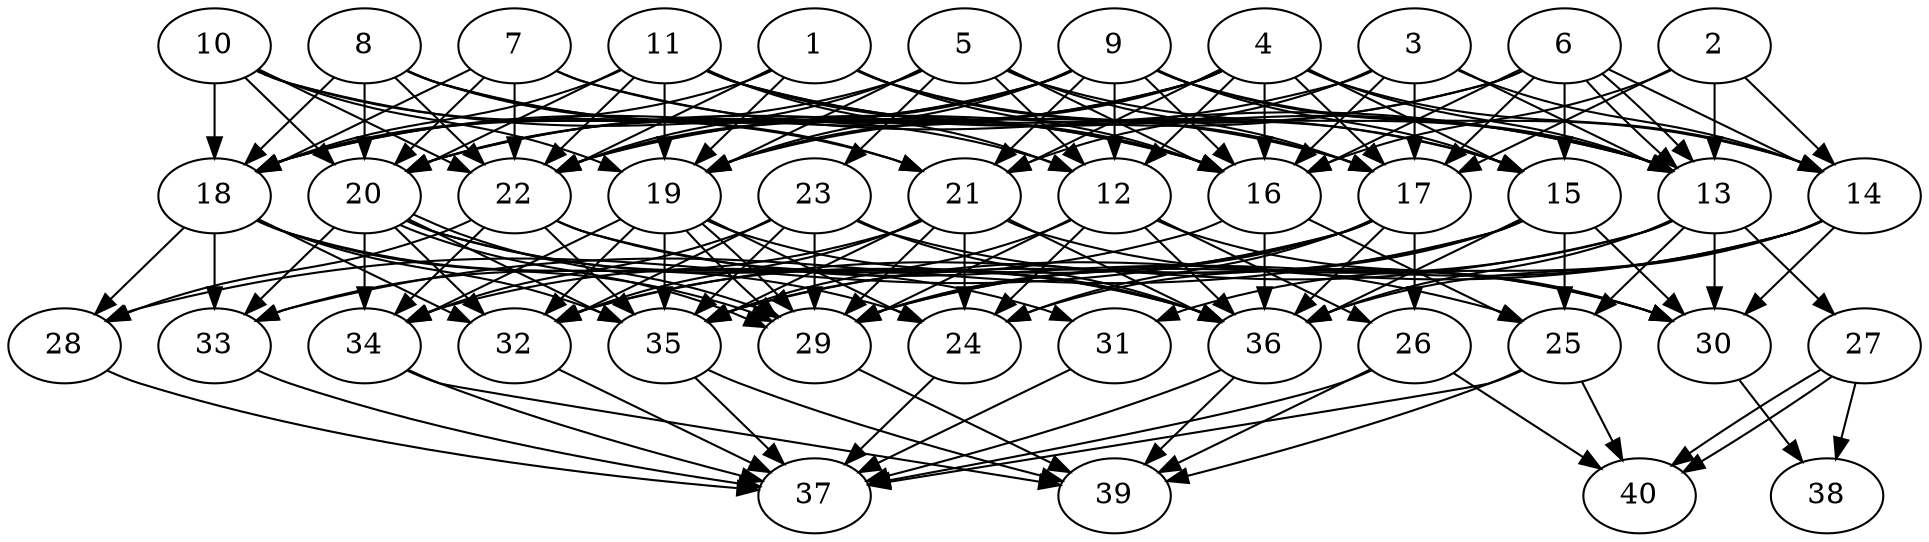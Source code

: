 // DAG automatically generated by daggen at Thu Oct  3 14:06:49 2019
// ./daggen --dot -n 40 --ccr 0.4 --fat 0.7 --regular 0.9 --density 0.9 --mindata 5242880 --maxdata 52428800 
digraph G {
  1 [size="95311360", alpha="0.16", expect_size="38124544"] 
  1 -> 15 [size ="38124544"]
  1 -> 16 [size ="38124544"]
  1 -> 17 [size ="38124544"]
  1 -> 18 [size ="38124544"]
  1 -> 19 [size ="38124544"]
  1 -> 22 [size ="38124544"]
  2 [size="128599040", alpha="0.12", expect_size="51439616"] 
  2 -> 13 [size ="51439616"]
  2 -> 14 [size ="51439616"]
  2 -> 16 [size ="51439616"]
  2 -> 17 [size ="51439616"]
  3 [size="123566080", alpha="0.03", expect_size="49426432"] 
  3 -> 13 [size ="49426432"]
  3 -> 14 [size ="49426432"]
  3 -> 16 [size ="49426432"]
  3 -> 17 [size ="49426432"]
  3 -> 20 [size ="49426432"]
  3 -> 21 [size ="49426432"]
  4 [size="99553280", alpha="0.09", expect_size="39821312"] 
  4 -> 12 [size ="39821312"]
  4 -> 13 [size ="39821312"]
  4 -> 14 [size ="39821312"]
  4 -> 15 [size ="39821312"]
  4 -> 16 [size ="39821312"]
  4 -> 17 [size ="39821312"]
  4 -> 18 [size ="39821312"]
  4 -> 19 [size ="39821312"]
  4 -> 20 [size ="39821312"]
  4 -> 21 [size ="39821312"]
  4 -> 22 [size ="39821312"]
  5 [size="80158720", alpha="0.10", expect_size="32063488"] 
  5 -> 12 [size ="32063488"]
  5 -> 13 [size ="32063488"]
  5 -> 16 [size ="32063488"]
  5 -> 17 [size ="32063488"]
  5 -> 18 [size ="32063488"]
  5 -> 19 [size ="32063488"]
  5 -> 22 [size ="32063488"]
  5 -> 23 [size ="32063488"]
  6 [size="93222400", alpha="0.08", expect_size="37288960"] 
  6 -> 13 [size ="37288960"]
  6 -> 13 [size ="37288960"]
  6 -> 14 [size ="37288960"]
  6 -> 15 [size ="37288960"]
  6 -> 16 [size ="37288960"]
  6 -> 17 [size ="37288960"]
  6 -> 19 [size ="37288960"]
  6 -> 22 [size ="37288960"]
  7 [size="90424320", alpha="0.10", expect_size="36169728"] 
  7 -> 13 [size ="36169728"]
  7 -> 17 [size ="36169728"]
  7 -> 18 [size ="36169728"]
  7 -> 20 [size ="36169728"]
  7 -> 22 [size ="36169728"]
  8 [size="66442240", alpha="0.17", expect_size="26576896"] 
  8 -> 12 [size ="26576896"]
  8 -> 16 [size ="26576896"]
  8 -> 18 [size ="26576896"]
  8 -> 20 [size ="26576896"]
  8 -> 21 [size ="26576896"]
  8 -> 22 [size ="26576896"]
  9 [size="27735040", alpha="0.19", expect_size="11094016"] 
  9 -> 12 [size ="11094016"]
  9 -> 13 [size ="11094016"]
  9 -> 14 [size ="11094016"]
  9 -> 15 [size ="11094016"]
  9 -> 16 [size ="11094016"]
  9 -> 18 [size ="11094016"]
  9 -> 19 [size ="11094016"]
  9 -> 20 [size ="11094016"]
  9 -> 21 [size ="11094016"]
  9 -> 22 [size ="11094016"]
  10 [size="31628800", alpha="0.12", expect_size="12651520"] 
  10 -> 16 [size ="12651520"]
  10 -> 18 [size ="12651520"]
  10 -> 19 [size ="12651520"]
  10 -> 20 [size ="12651520"]
  10 -> 21 [size ="12651520"]
  10 -> 22 [size ="12651520"]
  11 [size="129495040", alpha="0.08", expect_size="51798016"] 
  11 -> 12 [size ="51798016"]
  11 -> 13 [size ="51798016"]
  11 -> 15 [size ="51798016"]
  11 -> 16 [size ="51798016"]
  11 -> 18 [size ="51798016"]
  11 -> 19 [size ="51798016"]
  11 -> 20 [size ="51798016"]
  11 -> 22 [size ="51798016"]
  12 [size="106283520", alpha="0.06", expect_size="42513408"] 
  12 -> 24 [size ="42513408"]
  12 -> 26 [size ="42513408"]
  12 -> 29 [size ="42513408"]
  12 -> 30 [size ="42513408"]
  12 -> 35 [size ="42513408"]
  12 -> 36 [size ="42513408"]
  13 [size="60362240", alpha="0.09", expect_size="24144896"] 
  13 -> 25 [size ="24144896"]
  13 -> 27 [size ="24144896"]
  13 -> 29 [size ="24144896"]
  13 -> 30 [size ="24144896"]
  13 -> 32 [size ="24144896"]
  13 -> 36 [size ="24144896"]
  14 [size="77219840", alpha="0.10", expect_size="30887936"] 
  14 -> 29 [size ="30887936"]
  14 -> 30 [size ="30887936"]
  14 -> 31 [size ="30887936"]
  14 -> 35 [size ="30887936"]
  14 -> 36 [size ="30887936"]
  15 [size="130030080", alpha="0.05", expect_size="52012032"] 
  15 -> 24 [size ="52012032"]
  15 -> 25 [size ="52012032"]
  15 -> 30 [size ="52012032"]
  15 -> 33 [size ="52012032"]
  15 -> 35 [size ="52012032"]
  15 -> 36 [size ="52012032"]
  16 [size="72427520", alpha="0.10", expect_size="28971008"] 
  16 -> 25 [size ="28971008"]
  16 -> 34 [size ="28971008"]
  16 -> 36 [size ="28971008"]
  17 [size="118709760", alpha="0.13", expect_size="47483904"] 
  17 -> 24 [size ="47483904"]
  17 -> 26 [size ="47483904"]
  17 -> 28 [size ="47483904"]
  17 -> 29 [size ="47483904"]
  17 -> 32 [size ="47483904"]
  17 -> 36 [size ="47483904"]
  18 [size="57128960", alpha="0.03", expect_size="22851584"] 
  18 -> 24 [size ="22851584"]
  18 -> 28 [size ="22851584"]
  18 -> 29 [size ="22851584"]
  18 -> 32 [size ="22851584"]
  18 -> 33 [size ="22851584"]
  18 -> 35 [size ="22851584"]
  19 [size="39244800", alpha="0.20", expect_size="15697920"] 
  19 -> 24 [size ="15697920"]
  19 -> 29 [size ="15697920"]
  19 -> 29 [size ="15697920"]
  19 -> 32 [size ="15697920"]
  19 -> 34 [size ="15697920"]
  19 -> 35 [size ="15697920"]
  19 -> 36 [size ="15697920"]
  20 [size="30778880", alpha="0.01", expect_size="12311552"] 
  20 -> 29 [size ="12311552"]
  20 -> 29 [size ="12311552"]
  20 -> 31 [size ="12311552"]
  20 -> 32 [size ="12311552"]
  20 -> 33 [size ="12311552"]
  20 -> 34 [size ="12311552"]
  20 -> 35 [size ="12311552"]
  20 -> 36 [size ="12311552"]
  21 [size="103992320", alpha="0.16", expect_size="41596928"] 
  21 -> 24 [size ="41596928"]
  21 -> 29 [size ="41596928"]
  21 -> 30 [size ="41596928"]
  21 -> 32 [size ="41596928"]
  21 -> 33 [size ="41596928"]
  21 -> 35 [size ="41596928"]
  21 -> 36 [size ="41596928"]
  22 [size="35417600", alpha="0.10", expect_size="14167040"] 
  22 -> 25 [size ="14167040"]
  22 -> 28 [size ="14167040"]
  22 -> 34 [size ="14167040"]
  22 -> 35 [size ="14167040"]
  22 -> 36 [size ="14167040"]
  23 [size="68904960", alpha="0.03", expect_size="27561984"] 
  23 -> 29 [size ="27561984"]
  23 -> 30 [size ="27561984"]
  23 -> 32 [size ="27561984"]
  23 -> 34 [size ="27561984"]
  23 -> 35 [size ="27561984"]
  23 -> 36 [size ="27561984"]
  24 [size="122808320", alpha="0.11", expect_size="49123328"] 
  24 -> 37 [size ="49123328"]
  25 [size="64209920", alpha="0.11", expect_size="25683968"] 
  25 -> 37 [size ="25683968"]
  25 -> 39 [size ="25683968"]
  25 -> 40 [size ="25683968"]
  26 [size="95352320", alpha="0.03", expect_size="38140928"] 
  26 -> 37 [size ="38140928"]
  26 -> 39 [size ="38140928"]
  26 -> 40 [size ="38140928"]
  27 [size="37194240", alpha="0.09", expect_size="14877696"] 
  27 -> 38 [size ="14877696"]
  27 -> 40 [size ="14877696"]
  27 -> 40 [size ="14877696"]
  28 [size="115020800", alpha="0.05", expect_size="46008320"] 
  28 -> 37 [size ="46008320"]
  29 [size="130086400", alpha="0.02", expect_size="52034560"] 
  29 -> 39 [size ="52034560"]
  30 [size="127296000", alpha="0.03", expect_size="50918400"] 
  30 -> 38 [size ="50918400"]
  31 [size="130600960", alpha="0.03", expect_size="52240384"] 
  31 -> 37 [size ="52240384"]
  32 [size="104240640", alpha="0.19", expect_size="41696256"] 
  32 -> 37 [size ="41696256"]
  33 [size="45742080", alpha="0.03", expect_size="18296832"] 
  33 -> 37 [size ="18296832"]
  34 [size="65569280", alpha="0.19", expect_size="26227712"] 
  34 -> 37 [size ="26227712"]
  34 -> 39 [size ="26227712"]
  35 [size="14233600", alpha="0.13", expect_size="5693440"] 
  35 -> 37 [size ="5693440"]
  35 -> 39 [size ="5693440"]
  36 [size="76753920", alpha="0.18", expect_size="30701568"] 
  36 -> 37 [size ="30701568"]
  36 -> 39 [size ="30701568"]
  37 [size="97318400", alpha="0.01", expect_size="38927360"] 
  38 [size="35281920", alpha="0.12", expect_size="14112768"] 
  39 [size="61941760", alpha="0.06", expect_size="24776704"] 
  40 [size="73960960", alpha="0.04", expect_size="29584384"] 
}
